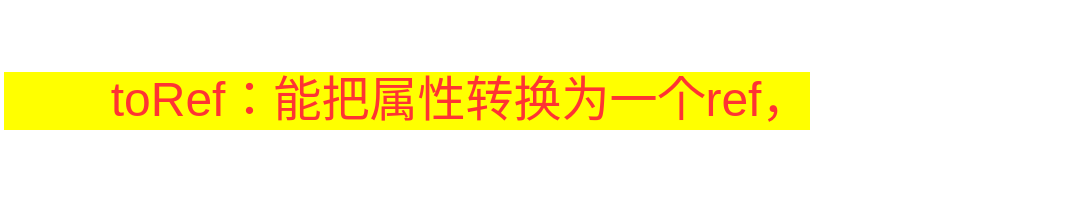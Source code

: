 <mxfile>
    <diagram id="EmamTyi9woCfzNwtss5i" name="第 1 页">
        <mxGraphModel dx="920" dy="1113" grid="1" gridSize="10" guides="1" tooltips="1" connect="1" arrows="1" fold="1" page="1" pageScale="1" pageWidth="827" pageHeight="1169" math="0" shadow="0">
            <root>
                <mxCell id="0"/>
                <mxCell id="1" parent="0"/>
                <mxCell id="2" value="&lt;span style=&quot;font-size: 24px;&quot;&gt;&lt;span style=&quot;white-space: pre;&quot;&gt;&#9;&lt;/span&gt;toRef：能把属性转换为一个ref，&lt;/span&gt;" style="text;strokeColor=none;align=left;fillColor=none;html=1;verticalAlign=middle;whiteSpace=wrap;rounded=0;fontSize=14;fontColor=#FF3333;labelBackgroundColor=#FFFF00;" vertex="1" parent="1">
                    <mxGeometry x="144" y="270" width="540" height="100" as="geometry"/>
                </mxCell>
            </root>
        </mxGraphModel>
    </diagram>
</mxfile>